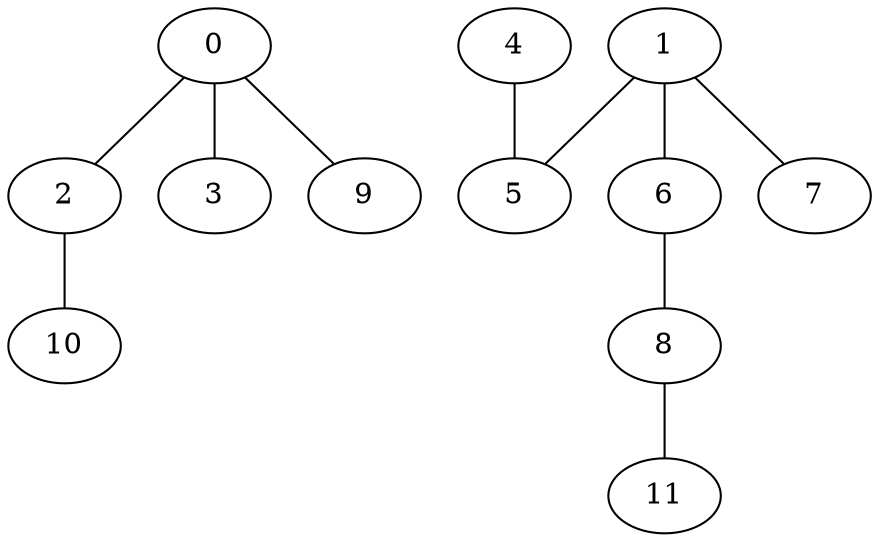 graph "sampletest150-mod4_image6.bmp" {
	0	 [type=intersection,
		x=336,
		y=268];
	2	 [type=corner,
		x=350,
		y=264];
	0 -- 2	 [angle0="-.28",
		frequency=1,
		type0=line];
	3	 [type=endpoint,
		x=407,
		y=245];
	0 -- 3	 [angle0="-.31",
		frequency=1,
		type0=line];
	9	 [type=endpoint,
		x=327,
		y="-4"];
	0 -- 9	 [angle0="1.54",
		frequency=1,
		type0=line];
	1	 [type=intersection,
		x=183,
		y=262];
	5	 [type=corner,
		x=192,
		y=248];
	1 -- 5	 [angle0="-1.00",
		frequency=1,
		type0=line];
	6	 [type=corner,
		x=204,
		y=428];
	1 -- 6	 [angle0="1.44",
		frequency=1,
		type0=line];
	7	 [type=endpoint,
		x=137,
		y=268];
	1 -- 7	 [angle0="-.13",
		frequency=1,
		type0=line];
	10	 [type=endpoint,
		x=321,
		y=522];
	2 -- 10	 [angle0="-1.46",
		frequency=1,
		type0=line];
	4	 [type=endpoint,
		x=199,
		y="-7"];
	4 -- 5	 [angle0="-1.54",
		frequency=1,
		type0=line];
	8	 [type=corner,
		x=174,
		y=519];
	6 -- 8	 [angle0="-1.25",
		frequency=1,
		type0=line];
	11	 [type=endpoint,
		x=226,
		y=524];
	8 -- 11	 [angle0=".10",
		frequency=1,
		type0=line];
}
